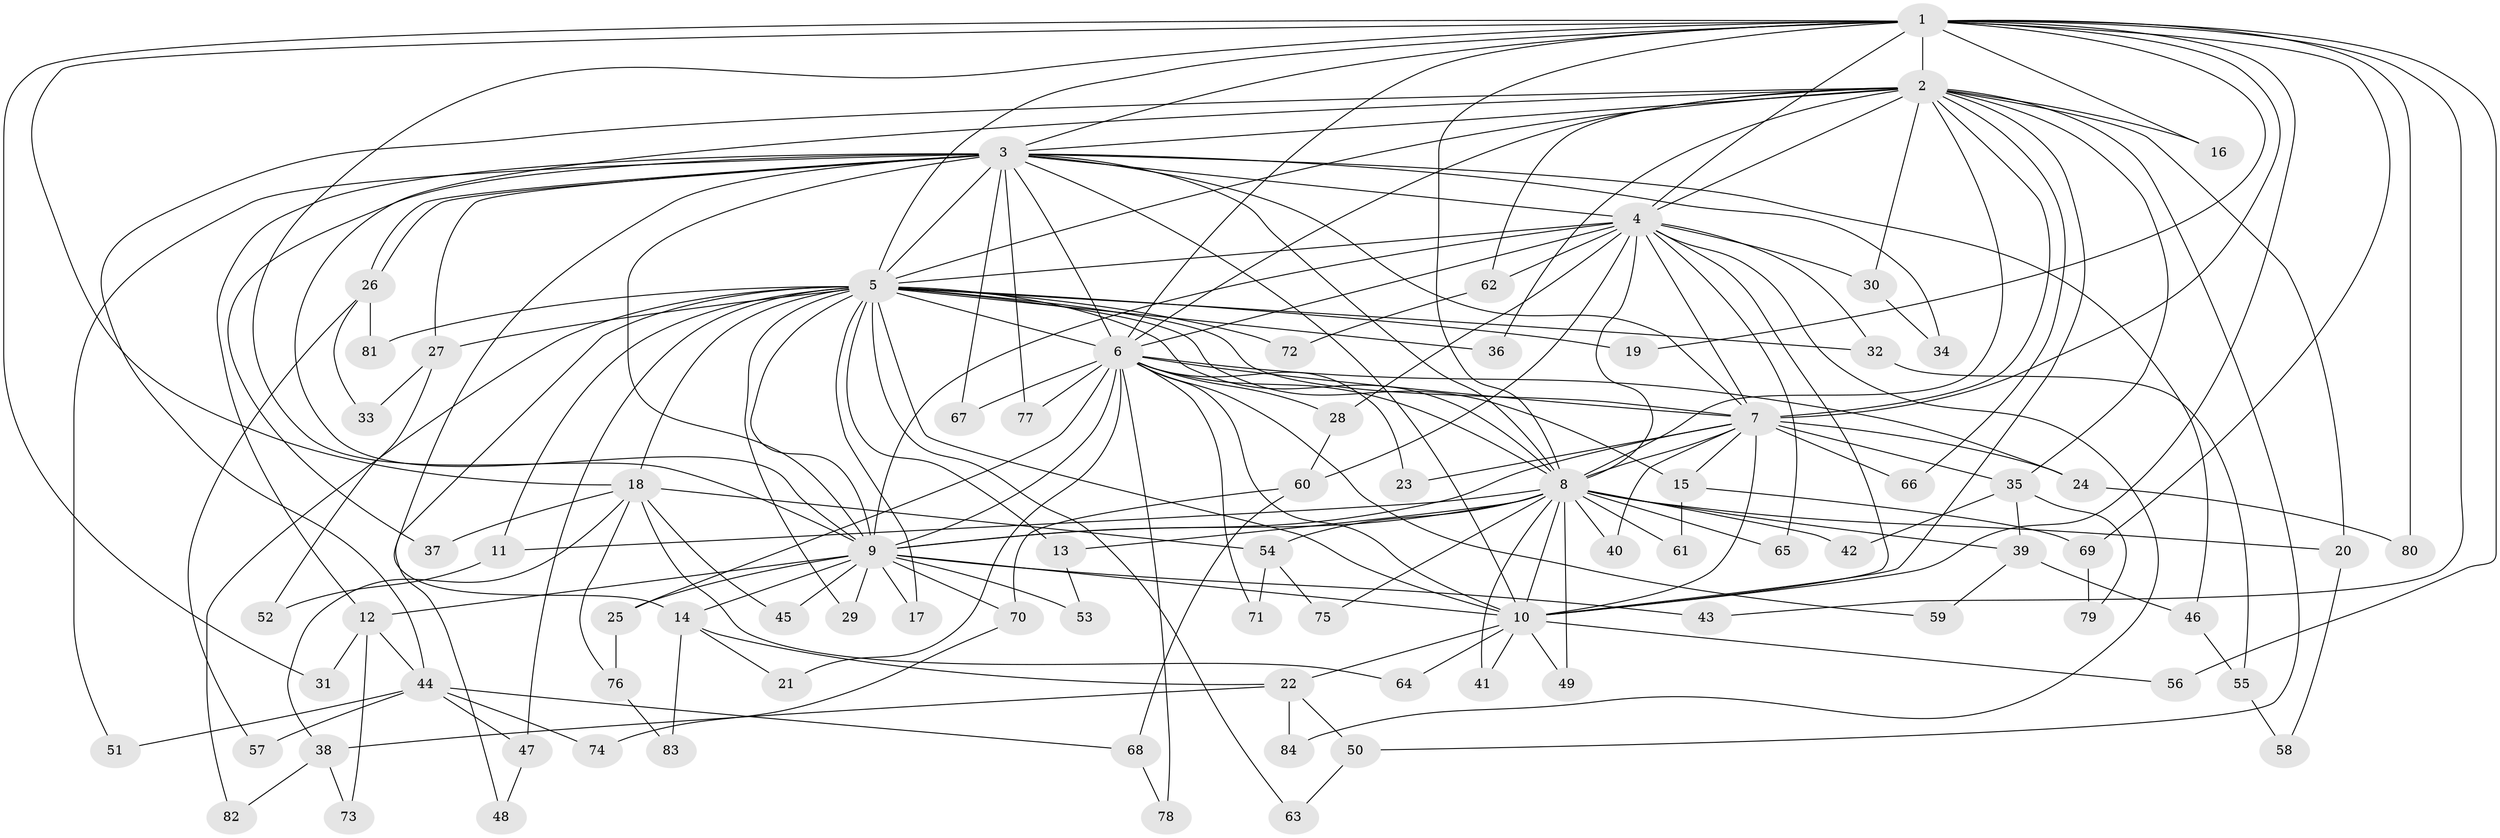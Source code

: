 // Generated by graph-tools (version 1.1) at 2025/25/03/09/25 03:25:51]
// undirected, 84 vertices, 193 edges
graph export_dot {
graph [start="1"]
  node [color=gray90,style=filled];
  1;
  2;
  3;
  4;
  5;
  6;
  7;
  8;
  9;
  10;
  11;
  12;
  13;
  14;
  15;
  16;
  17;
  18;
  19;
  20;
  21;
  22;
  23;
  24;
  25;
  26;
  27;
  28;
  29;
  30;
  31;
  32;
  33;
  34;
  35;
  36;
  37;
  38;
  39;
  40;
  41;
  42;
  43;
  44;
  45;
  46;
  47;
  48;
  49;
  50;
  51;
  52;
  53;
  54;
  55;
  56;
  57;
  58;
  59;
  60;
  61;
  62;
  63;
  64;
  65;
  66;
  67;
  68;
  69;
  70;
  71;
  72;
  73;
  74;
  75;
  76;
  77;
  78;
  79;
  80;
  81;
  82;
  83;
  84;
  1 -- 2;
  1 -- 3;
  1 -- 4;
  1 -- 5;
  1 -- 6;
  1 -- 7;
  1 -- 8;
  1 -- 9;
  1 -- 10;
  1 -- 16;
  1 -- 18;
  1 -- 19;
  1 -- 31;
  1 -- 43;
  1 -- 56;
  1 -- 69;
  1 -- 80;
  2 -- 3;
  2 -- 4;
  2 -- 5;
  2 -- 6;
  2 -- 7;
  2 -- 8;
  2 -- 9;
  2 -- 10;
  2 -- 16;
  2 -- 20;
  2 -- 30;
  2 -- 35;
  2 -- 36;
  2 -- 44;
  2 -- 50;
  2 -- 62;
  2 -- 66;
  3 -- 4;
  3 -- 5;
  3 -- 6;
  3 -- 7;
  3 -- 8;
  3 -- 9;
  3 -- 10;
  3 -- 12;
  3 -- 14;
  3 -- 26;
  3 -- 26;
  3 -- 27;
  3 -- 34;
  3 -- 37;
  3 -- 46;
  3 -- 51;
  3 -- 67;
  3 -- 77;
  4 -- 5;
  4 -- 6;
  4 -- 7;
  4 -- 8;
  4 -- 9;
  4 -- 10;
  4 -- 28;
  4 -- 30;
  4 -- 32;
  4 -- 60;
  4 -- 62;
  4 -- 65;
  4 -- 84;
  5 -- 6;
  5 -- 7;
  5 -- 8;
  5 -- 9;
  5 -- 10;
  5 -- 11;
  5 -- 13;
  5 -- 15;
  5 -- 17;
  5 -- 18;
  5 -- 19;
  5 -- 27;
  5 -- 29;
  5 -- 32;
  5 -- 36;
  5 -- 47;
  5 -- 48;
  5 -- 63;
  5 -- 72;
  5 -- 81;
  5 -- 82;
  6 -- 7;
  6 -- 8;
  6 -- 9;
  6 -- 10;
  6 -- 21;
  6 -- 23;
  6 -- 24;
  6 -- 25;
  6 -- 28;
  6 -- 59;
  6 -- 67;
  6 -- 71;
  6 -- 77;
  6 -- 78;
  7 -- 8;
  7 -- 9;
  7 -- 10;
  7 -- 15;
  7 -- 23;
  7 -- 24;
  7 -- 35;
  7 -- 40;
  7 -- 66;
  8 -- 9;
  8 -- 10;
  8 -- 11;
  8 -- 13;
  8 -- 20;
  8 -- 39;
  8 -- 40;
  8 -- 41;
  8 -- 42;
  8 -- 49;
  8 -- 54;
  8 -- 61;
  8 -- 65;
  8 -- 75;
  9 -- 10;
  9 -- 12;
  9 -- 14;
  9 -- 17;
  9 -- 25;
  9 -- 29;
  9 -- 43;
  9 -- 45;
  9 -- 53;
  9 -- 70;
  10 -- 22;
  10 -- 41;
  10 -- 49;
  10 -- 56;
  10 -- 64;
  11 -- 52;
  12 -- 31;
  12 -- 44;
  12 -- 73;
  13 -- 53;
  14 -- 21;
  14 -- 22;
  14 -- 83;
  15 -- 61;
  15 -- 69;
  18 -- 37;
  18 -- 38;
  18 -- 45;
  18 -- 54;
  18 -- 64;
  18 -- 76;
  20 -- 58;
  22 -- 38;
  22 -- 50;
  22 -- 84;
  24 -- 80;
  25 -- 76;
  26 -- 33;
  26 -- 57;
  26 -- 81;
  27 -- 33;
  27 -- 52;
  28 -- 60;
  30 -- 34;
  32 -- 55;
  35 -- 39;
  35 -- 42;
  35 -- 79;
  38 -- 73;
  38 -- 82;
  39 -- 46;
  39 -- 59;
  44 -- 47;
  44 -- 51;
  44 -- 57;
  44 -- 68;
  44 -- 74;
  46 -- 55;
  47 -- 48;
  50 -- 63;
  54 -- 71;
  54 -- 75;
  55 -- 58;
  60 -- 68;
  60 -- 70;
  62 -- 72;
  68 -- 78;
  69 -- 79;
  70 -- 74;
  76 -- 83;
}
